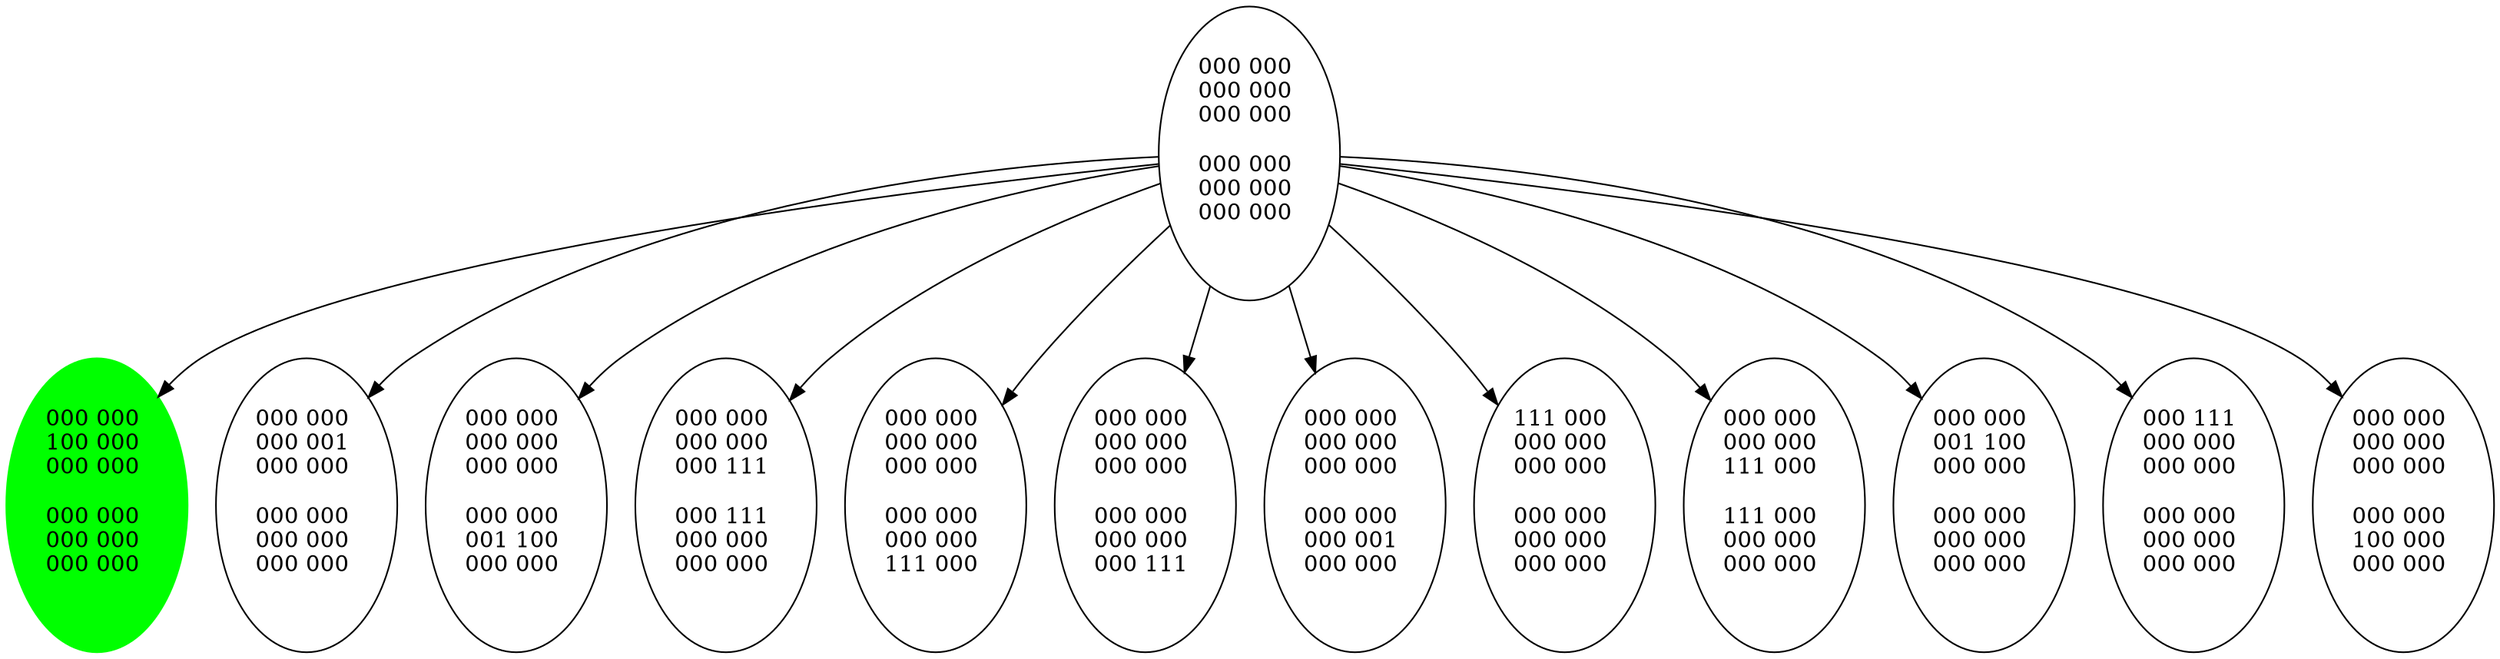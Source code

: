 digraph Tree{
"000 000 \n000 000 \n000 000 \n\n000 000 \n000 000 \n000 000 \n\n"->"000 000 \n100 000 \n000 000 \n\n000 000 \n000 000 \n000 000 \n\n"
"000 000 \n100 000 \n000 000 \n\n000 000 \n000 000 \n000 000 \n\n"[style=filled,color=green]
"000 000 \n000 000 \n000 000 \n\n000 000 \n000 000 \n000 000 \n\n"->"000 000 \n000 001 \n000 000 \n\n000 000 \n000 000 \n000 000 \n\n"
"000 000 \n000 000 \n000 000 \n\n000 000 \n000 000 \n000 000 \n\n"->"000 000 \n000 000 \n000 000 \n\n000 000 \n001 100 \n000 000 \n\n"
"000 000 \n000 000 \n000 000 \n\n000 000 \n000 000 \n000 000 \n\n"->"000 000 \n000 000 \n000 111 \n\n000 111 \n000 000 \n000 000 \n\n"
"000 000 \n000 000 \n000 000 \n\n000 000 \n000 000 \n000 000 \n\n"->"000 000 \n000 000 \n000 000 \n\n000 000 \n000 000 \n111 000 \n\n"
"000 000 \n000 000 \n000 000 \n\n000 000 \n000 000 \n000 000 \n\n"->"000 000 \n000 000 \n000 000 \n\n000 000 \n000 000 \n000 111 \n\n"
"000 000 \n000 000 \n000 000 \n\n000 000 \n000 000 \n000 000 \n\n"->"000 000 \n000 000 \n000 000 \n\n000 000 \n000 001 \n000 000 \n\n"
"000 000 \n000 000 \n000 000 \n\n000 000 \n000 000 \n000 000 \n\n"->"111 000 \n000 000 \n000 000 \n\n000 000 \n000 000 \n000 000 \n\n"
"000 000 \n000 000 \n000 000 \n\n000 000 \n000 000 \n000 000 \n\n"->"000 000 \n000 000 \n111 000 \n\n111 000 \n000 000 \n000 000 \n\n"
"000 000 \n000 000 \n000 000 \n\n000 000 \n000 000 \n000 000 \n\n"->"000 000 \n001 100 \n000 000 \n\n000 000 \n000 000 \n000 000 \n\n"
"000 000 \n000 000 \n000 000 \n\n000 000 \n000 000 \n000 000 \n\n"->"000 111 \n000 000 \n000 000 \n\n000 000 \n000 000 \n000 000 \n\n"
"000 000 \n000 000 \n000 000 \n\n000 000 \n000 000 \n000 000 \n\n"->"000 000 \n000 000 \n000 000 \n\n000 000 \n100 000 \n000 000 \n\n"
}

